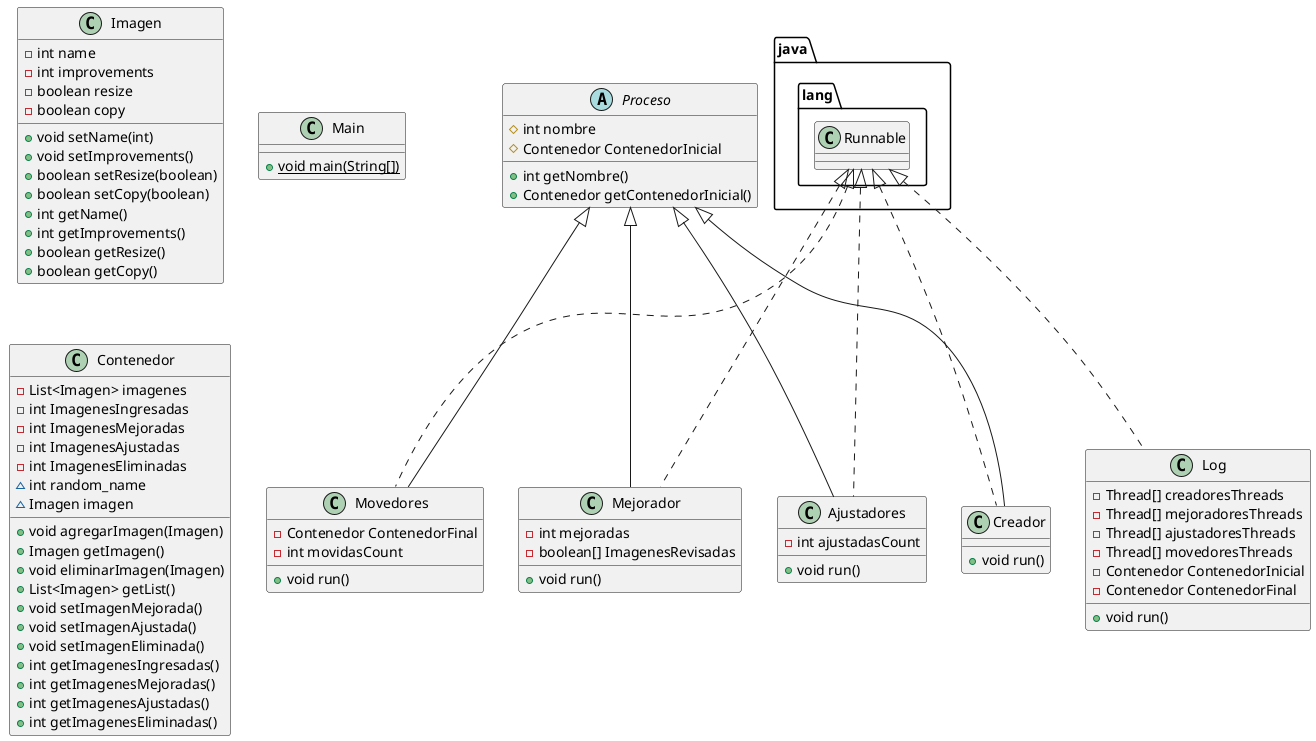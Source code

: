 @startuml
class Imagen {
- int name
- int improvements
- boolean resize
- boolean copy
+ void setName(int)
+ void setImprovements()
+ boolean setResize(boolean)
+ boolean setCopy(boolean)
+ int getName()
+ int getImprovements()
+ boolean getResize()
+ boolean getCopy()
}
class Creador {
+ void run()
}
class Main {
+ {static} void main(String[])
}
class Movedores {
- Contenedor ContenedorFinal
- int movidasCount
+ void run()
}
class Mejorador {
- int mejoradas
- boolean[] ImagenesRevisadas
+ void run()
}
abstract class Proceso {
# int nombre
# Contenedor ContenedorInicial
+ int getNombre()
+ Contenedor getContenedorInicial()
}
class Log {
- Thread[] creadoresThreads
- Thread[] mejoradoresThreads
- Thread[] ajustadoresThreads
- Thread[] movedoresThreads
- Contenedor ContenedorInicial
- Contenedor ContenedorFinal
+ void run()
}
class Contenedor {
- List<Imagen> imagenes
- int ImagenesIngresadas
- int ImagenesMejoradas
- int ImagenesAjustadas
- int ImagenesEliminadas
~ int random_name
~ Imagen imagen
+ void agregarImagen(Imagen)
+ Imagen getImagen()
+ void eliminarImagen(Imagen)
+ List<Imagen> getList()
+ void setImagenMejorada()
+ void setImagenAjustada()
+ void setImagenEliminada()
+ int getImagenesIngresadas()
+ int getImagenesMejoradas()
+ int getImagenesAjustadas()
+ int getImagenesEliminadas()
}
class Ajustadores {
- int ajustadasCount
+ void run()
}


java.lang.Runnable <|.. Creador
Proceso <|-- Creador
java.lang.Runnable <|.. Movedores
Proceso <|-- Movedores
java.lang.Runnable <|.. Mejorador
Proceso <|-- Mejorador
java.lang.Runnable <|.. Log
java.lang.Runnable <|.. Ajustadores
Proceso <|-- Ajustadores
@enduml